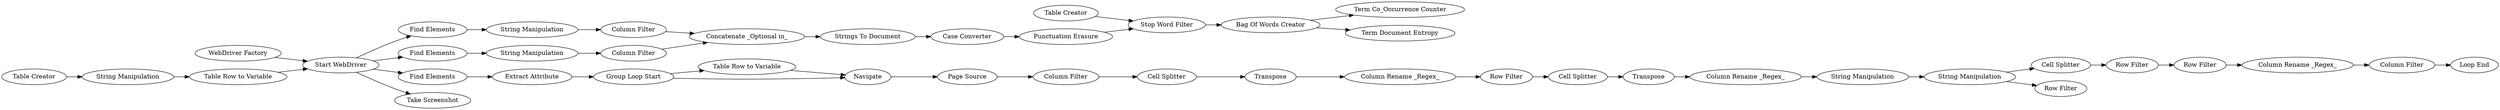 digraph {
	1 [label="WebDriver Factory"]
	2 [label="Start WebDriver"]
	42 [label="Find Elements"]
	77 [label="Table Creator"]
	79 [label="String Manipulation"]
	80 [label="Table Row to Variable"]
	83 [label="String Manipulation"]
	84 [label="Column Filter"]
	85 [label=Navigate]
	86 [label="Table Row to Variable"]
	98 [label="Page Source"]
	103 [label="Cell Splitter"]
	104 [label=Transpose]
	105 [label="Row Filter"]
	106 [label="Column Filter"]
	107 [label="Cell Splitter"]
	108 [label="String Manipulation"]
	109 [label=Transpose]
	111 [label="String Manipulation"]
	112 [label="Cell Splitter"]
	114 [label="Extract Attribute"]
	115 [label="Find Elements"]
	116 [label="Find Elements"]
	117 [label="String Manipulation"]
	118 [label="Column Filter"]
	119 [label="Concatenate _Optional in_"]
	120 [label="Group Loop Start"]
	121 [label="Strings To Document"]
	122 [label="Bag Of Words Creator"]
	128 [label="Punctuation Erasure"]
	129 [label="Term Document Entropy"]
	130 [label="Term Co_Occurrence Counter"]
	131 [label="Stop Word Filter"]
	132 [label="Table Creator"]
	135 [label="Case Converter"]
	136 [label="Column Rename _Regex_"]
	137 [label="Row Filter"]
	138 [label="Row Filter"]
	139 [label="Loop End"]
	140 [label="Column Rename _Regex_"]
	142 [label="Column Rename _Regex_"]
	143 [label="Column Filter"]
	144 [label="Take Screenshot"]
	145 [label="Row Filter"]
	1 -> 2
	2 -> 42
	2 -> 115
	2 -> 116
	2 -> 144
	42 -> 83
	77 -> 79
	79 -> 80
	80 -> 2
	83 -> 84
	84 -> 119
	85 -> 98
	86 -> 85
	98 -> 106
	103 -> 104
	104 -> 140
	105 -> 107
	106 -> 103
	107 -> 109
	108 -> 111
	109 -> 136
	111 -> 112
	111 -> 145
	112 -> 137
	114 -> 120
	115 -> 114
	116 -> 117
	117 -> 118
	118 -> 119
	119 -> 121
	120 -> 85
	120 -> 86
	121 -> 135
	122 -> 130
	122 -> 129
	128 -> 131
	131 -> 122
	132 -> 131
	135 -> 128
	136 -> 108
	137 -> 138
	138 -> 142
	140 -> 105
	142 -> 143
	143 -> 139
	rankdir=LR
}
